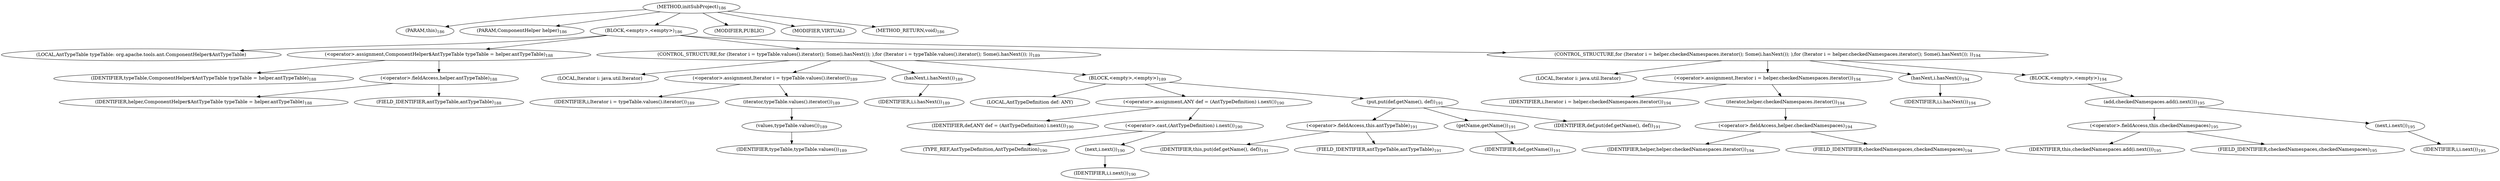 digraph "initSubProject" {  
"358" [label = <(METHOD,initSubProject)<SUB>186</SUB>> ]
"359" [label = <(PARAM,this)<SUB>186</SUB>> ]
"360" [label = <(PARAM,ComponentHelper helper)<SUB>186</SUB>> ]
"361" [label = <(BLOCK,&lt;empty&gt;,&lt;empty&gt;)<SUB>186</SUB>> ]
"362" [label = <(LOCAL,AntTypeTable typeTable: org.apache.tools.ant.ComponentHelper$AntTypeTable)> ]
"363" [label = <(&lt;operator&gt;.assignment,ComponentHelper$AntTypeTable typeTable = helper.antTypeTable)<SUB>188</SUB>> ]
"364" [label = <(IDENTIFIER,typeTable,ComponentHelper$AntTypeTable typeTable = helper.antTypeTable)<SUB>188</SUB>> ]
"365" [label = <(&lt;operator&gt;.fieldAccess,helper.antTypeTable)<SUB>188</SUB>> ]
"366" [label = <(IDENTIFIER,helper,ComponentHelper$AntTypeTable typeTable = helper.antTypeTable)<SUB>188</SUB>> ]
"367" [label = <(FIELD_IDENTIFIER,antTypeTable,antTypeTable)<SUB>188</SUB>> ]
"368" [label = <(CONTROL_STRUCTURE,for (Iterator i = typeTable.values().iterator(); Some(i.hasNext()); ),for (Iterator i = typeTable.values().iterator(); Some(i.hasNext()); ))<SUB>189</SUB>> ]
"369" [label = <(LOCAL,Iterator i: java.util.Iterator)> ]
"370" [label = <(&lt;operator&gt;.assignment,Iterator i = typeTable.values().iterator())<SUB>189</SUB>> ]
"371" [label = <(IDENTIFIER,i,Iterator i = typeTable.values().iterator())<SUB>189</SUB>> ]
"372" [label = <(iterator,typeTable.values().iterator())<SUB>189</SUB>> ]
"373" [label = <(values,typeTable.values())<SUB>189</SUB>> ]
"374" [label = <(IDENTIFIER,typeTable,typeTable.values())<SUB>189</SUB>> ]
"375" [label = <(hasNext,i.hasNext())<SUB>189</SUB>> ]
"376" [label = <(IDENTIFIER,i,i.hasNext())<SUB>189</SUB>> ]
"377" [label = <(BLOCK,&lt;empty&gt;,&lt;empty&gt;)<SUB>189</SUB>> ]
"378" [label = <(LOCAL,AntTypeDefinition def: ANY)> ]
"379" [label = <(&lt;operator&gt;.assignment,ANY def = (AntTypeDefinition) i.next())<SUB>190</SUB>> ]
"380" [label = <(IDENTIFIER,def,ANY def = (AntTypeDefinition) i.next())<SUB>190</SUB>> ]
"381" [label = <(&lt;operator&gt;.cast,(AntTypeDefinition) i.next())<SUB>190</SUB>> ]
"382" [label = <(TYPE_REF,AntTypeDefinition,AntTypeDefinition)<SUB>190</SUB>> ]
"383" [label = <(next,i.next())<SUB>190</SUB>> ]
"384" [label = <(IDENTIFIER,i,i.next())<SUB>190</SUB>> ]
"385" [label = <(put,put(def.getName(), def))<SUB>191</SUB>> ]
"386" [label = <(&lt;operator&gt;.fieldAccess,this.antTypeTable)<SUB>191</SUB>> ]
"387" [label = <(IDENTIFIER,this,put(def.getName(), def))<SUB>191</SUB>> ]
"388" [label = <(FIELD_IDENTIFIER,antTypeTable,antTypeTable)<SUB>191</SUB>> ]
"389" [label = <(getName,getName())<SUB>191</SUB>> ]
"390" [label = <(IDENTIFIER,def,getName())<SUB>191</SUB>> ]
"391" [label = <(IDENTIFIER,def,put(def.getName(), def))<SUB>191</SUB>> ]
"392" [label = <(CONTROL_STRUCTURE,for (Iterator i = helper.checkedNamespaces.iterator(); Some(i.hasNext()); ),for (Iterator i = helper.checkedNamespaces.iterator(); Some(i.hasNext()); ))<SUB>194</SUB>> ]
"393" [label = <(LOCAL,Iterator i: java.util.Iterator)> ]
"394" [label = <(&lt;operator&gt;.assignment,Iterator i = helper.checkedNamespaces.iterator())<SUB>194</SUB>> ]
"395" [label = <(IDENTIFIER,i,Iterator i = helper.checkedNamespaces.iterator())<SUB>194</SUB>> ]
"396" [label = <(iterator,helper.checkedNamespaces.iterator())<SUB>194</SUB>> ]
"397" [label = <(&lt;operator&gt;.fieldAccess,helper.checkedNamespaces)<SUB>194</SUB>> ]
"398" [label = <(IDENTIFIER,helper,helper.checkedNamespaces.iterator())<SUB>194</SUB>> ]
"399" [label = <(FIELD_IDENTIFIER,checkedNamespaces,checkedNamespaces)<SUB>194</SUB>> ]
"400" [label = <(hasNext,i.hasNext())<SUB>194</SUB>> ]
"401" [label = <(IDENTIFIER,i,i.hasNext())<SUB>194</SUB>> ]
"402" [label = <(BLOCK,&lt;empty&gt;,&lt;empty&gt;)<SUB>194</SUB>> ]
"403" [label = <(add,checkedNamespaces.add(i.next()))<SUB>195</SUB>> ]
"404" [label = <(&lt;operator&gt;.fieldAccess,this.checkedNamespaces)<SUB>195</SUB>> ]
"405" [label = <(IDENTIFIER,this,checkedNamespaces.add(i.next()))<SUB>195</SUB>> ]
"406" [label = <(FIELD_IDENTIFIER,checkedNamespaces,checkedNamespaces)<SUB>195</SUB>> ]
"407" [label = <(next,i.next())<SUB>195</SUB>> ]
"408" [label = <(IDENTIFIER,i,i.next())<SUB>195</SUB>> ]
"409" [label = <(MODIFIER,PUBLIC)> ]
"410" [label = <(MODIFIER,VIRTUAL)> ]
"411" [label = <(METHOD_RETURN,void)<SUB>186</SUB>> ]
  "358" -> "359" 
  "358" -> "360" 
  "358" -> "361" 
  "358" -> "409" 
  "358" -> "410" 
  "358" -> "411" 
  "361" -> "362" 
  "361" -> "363" 
  "361" -> "368" 
  "361" -> "392" 
  "363" -> "364" 
  "363" -> "365" 
  "365" -> "366" 
  "365" -> "367" 
  "368" -> "369" 
  "368" -> "370" 
  "368" -> "375" 
  "368" -> "377" 
  "370" -> "371" 
  "370" -> "372" 
  "372" -> "373" 
  "373" -> "374" 
  "375" -> "376" 
  "377" -> "378" 
  "377" -> "379" 
  "377" -> "385" 
  "379" -> "380" 
  "379" -> "381" 
  "381" -> "382" 
  "381" -> "383" 
  "383" -> "384" 
  "385" -> "386" 
  "385" -> "389" 
  "385" -> "391" 
  "386" -> "387" 
  "386" -> "388" 
  "389" -> "390" 
  "392" -> "393" 
  "392" -> "394" 
  "392" -> "400" 
  "392" -> "402" 
  "394" -> "395" 
  "394" -> "396" 
  "396" -> "397" 
  "397" -> "398" 
  "397" -> "399" 
  "400" -> "401" 
  "402" -> "403" 
  "403" -> "404" 
  "403" -> "407" 
  "404" -> "405" 
  "404" -> "406" 
  "407" -> "408" 
}
